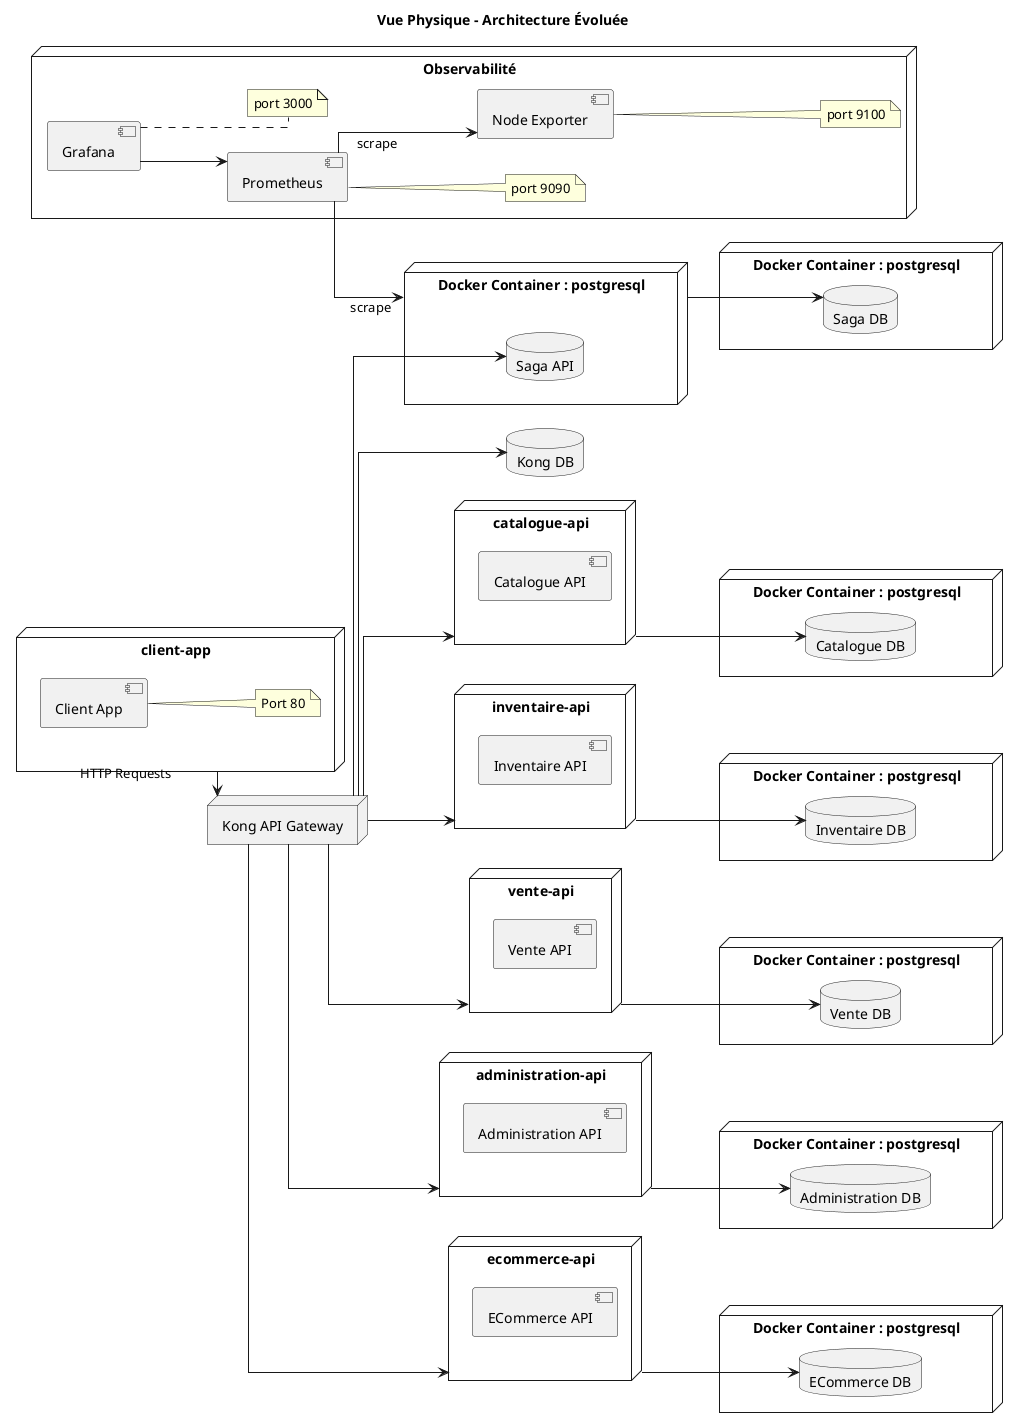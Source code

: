 @startuml title "Vue Physique - Microservices"
title Vue Physique - Architecture Évoluée
allowmixing
skinparam linetype ortho
skinparam shadowing false
left to right direction

' --- Clients and Entry Points ---
node "Kong API Gateway" as kong

' --- Client App ---
' node "client-app" as clientApp {
'   component "(.NET Web MVC)"
' }

node "client-app" as clientApp {
  component "Client App" as clientAppComponent
  note right
    Port 80
  end note
}

' --- Microservices ---
node "catalogue-api" as catalogueMcService {
  component "Catalogue API" as catalogueApi
}

node "inventaire-api" as inventaireMcService {
  component "Inventaire API" as inventaireApi
}

node "vente-api" as venteMcService {
  component "Vente API" as venteApi
}

node "administration-api" as administrationMcService {
  component "Administration API" as adminApi
}

node "ecommerce-api" as ecommerceMcService {
  component "ECommerce API" as ecommerceApi
}

node "Docker Container : postgresql" as sagaService {
    database "Saga API" as sagaApi
}

node "Docker Container : postgresql" as ecommerce-service-db {
    database "ECommerce DB" as ecommerceDb
}

node "Docker Container : postgresql" as administration-service-db {
    database "Administration DB" as administrationDb
}

node "Docker Container : postgresql" as vente-service-db {
    database "Vente DB" as venteDb
}

node "Docker Container : postgresql" as inventaire-service-db {
    database "Inventaire DB" as inventaireDb
}

node "Docker Container : postgresql" as catalogue-service-db {
    database "Catalogue DB" as catalogueDb
}

node "Docker Container : postgresql" as saga-service-db {
    database "Saga DB" as sagaDb
}

' --- Observability ---
node "Observabilité" {
  component "Prometheus" 
  note right
    port 9090
  end note
  component "Grafana"
  note right
    port 3000
  end note
  component "Node Exporter" as nodeExporter
  note right
    port 9100
  end note
}

' --- Kong DB ---
database "Kong DB" as kongDb

' --- Connections ---
kong --> catalogueMcService
kong --> inventaireMcService
kong --> venteMcService
kong --> administrationMcService
kong --> ecommerceMcService
kong --> sagaApi


clientApp --> kong : HTTP Requests

catalogueMcService --> catalogueDb
inventaireMcService --> inventaireDb
venteMcService --> venteDb
administrationMcService --> administrationDb
ecommerceMcService --> ecommerceDb
sagaService --> sagaDb

Prometheus --> sagaService : scrape
Prometheus --> nodeExporter : scrape
Grafana --> Prometheus

kong --> kongDb
@enduml
